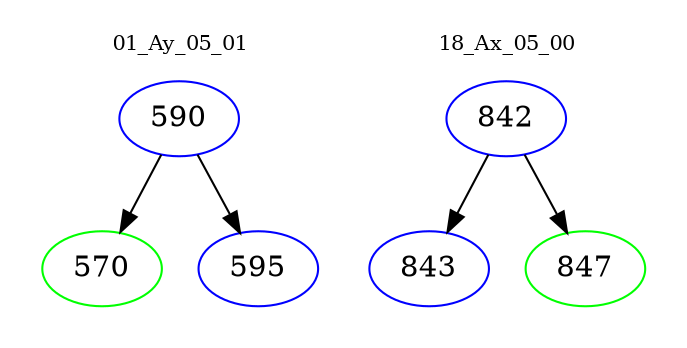 digraph{
subgraph cluster_0 {
color = white
label = "01_Ay_05_01";
fontsize=10;
T0_590 [label="590", color="blue"]
T0_590 -> T0_570 [color="black"]
T0_570 [label="570", color="green"]
T0_590 -> T0_595 [color="black"]
T0_595 [label="595", color="blue"]
}
subgraph cluster_1 {
color = white
label = "18_Ax_05_00";
fontsize=10;
T1_842 [label="842", color="blue"]
T1_842 -> T1_843 [color="black"]
T1_843 [label="843", color="blue"]
T1_842 -> T1_847 [color="black"]
T1_847 [label="847", color="green"]
}
}
